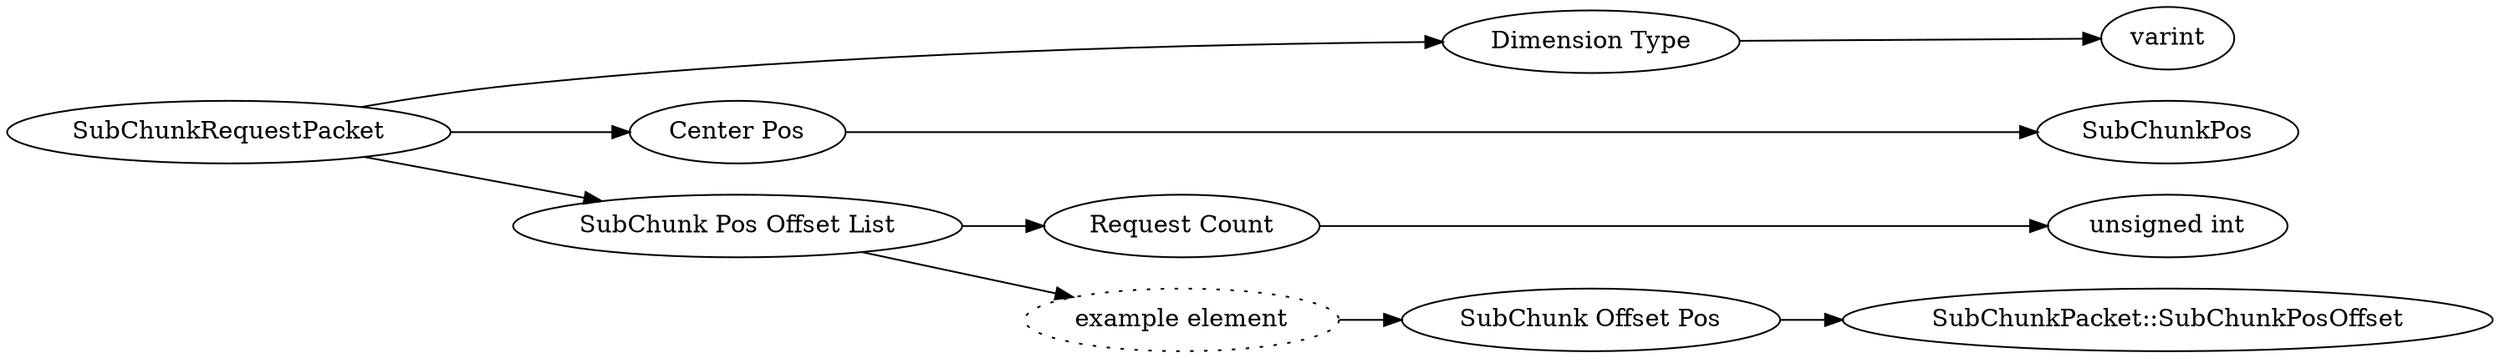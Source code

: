 digraph "SubChunkRequestPacket" {
rankdir = LR
0
0 -> 1
1 -> 2
0 -> 3
3 -> 4
0 -> 5
5 -> 6
6 -> 7
5 -> 8
8 -> 9
9 -> 10

0 [label="SubChunkRequestPacket",comment="name: \"SubChunkRequestPacket\", typeName: \"\", id: 0, branchId: 175, recurseId: -1, attributes: 0, notes: \"\""];
1 [label="Dimension Type",comment="name: \"Dimension Type\", typeName: \"\", id: 1, branchId: 0, recurseId: -1, attributes: 0, notes: \"\""];
2 [label="varint",comment="name: \"varint\", typeName: \"\", id: 2, branchId: 0, recurseId: -1, attributes: 512, notes: \"\""];
3 [label="Center Pos",comment="name: \"Center Pos\", typeName: \"SubChunkPos\", id: 3, branchId: 0, recurseId: -1, attributes: 256, notes: \"\""];
4 [label="SubChunkPos",comment="name: \"SubChunkPos\", typeName: \"\", id: 4, branchId: 0, recurseId: -1, attributes: 512, notes: \"\""];
5 [label="SubChunk Pos Offset List",comment="name: \"SubChunk Pos Offset List\", typeName: \"\", id: 5, branchId: 0, recurseId: -1, attributes: 8, notes: \"\""];
6 [label="Request Count",comment="name: \"Request Count\", typeName: \"\", id: 6, branchId: 0, recurseId: -1, attributes: 0, notes: \"\""];
7 [label="unsigned int",comment="name: \"unsigned int\", typeName: \"\", id: 7, branchId: 0, recurseId: -1, attributes: 512, notes: \"\""];
8 [label="example element",style=dotted,comment="name: \"example element\", typeName: \"\", id: 8, branchId: 0, recurseId: -1, attributes: 16, notes: \"\""];
9 [label="SubChunk Offset Pos",comment="name: \"SubChunk Offset Pos\", typeName: \"SubChunkPacket::SubChunkPosOffset\", id: 9, branchId: 0, recurseId: -1, attributes: 256, notes: \"\""];
10 [label="SubChunkPacket::SubChunkPosOffset",comment="name: \"SubChunkPacket::SubChunkPosOffset\", typeName: \"\", id: 10, branchId: 0, recurseId: -1, attributes: 512, notes: \"\""];
{ rank = max;2;4;7;10}

}
